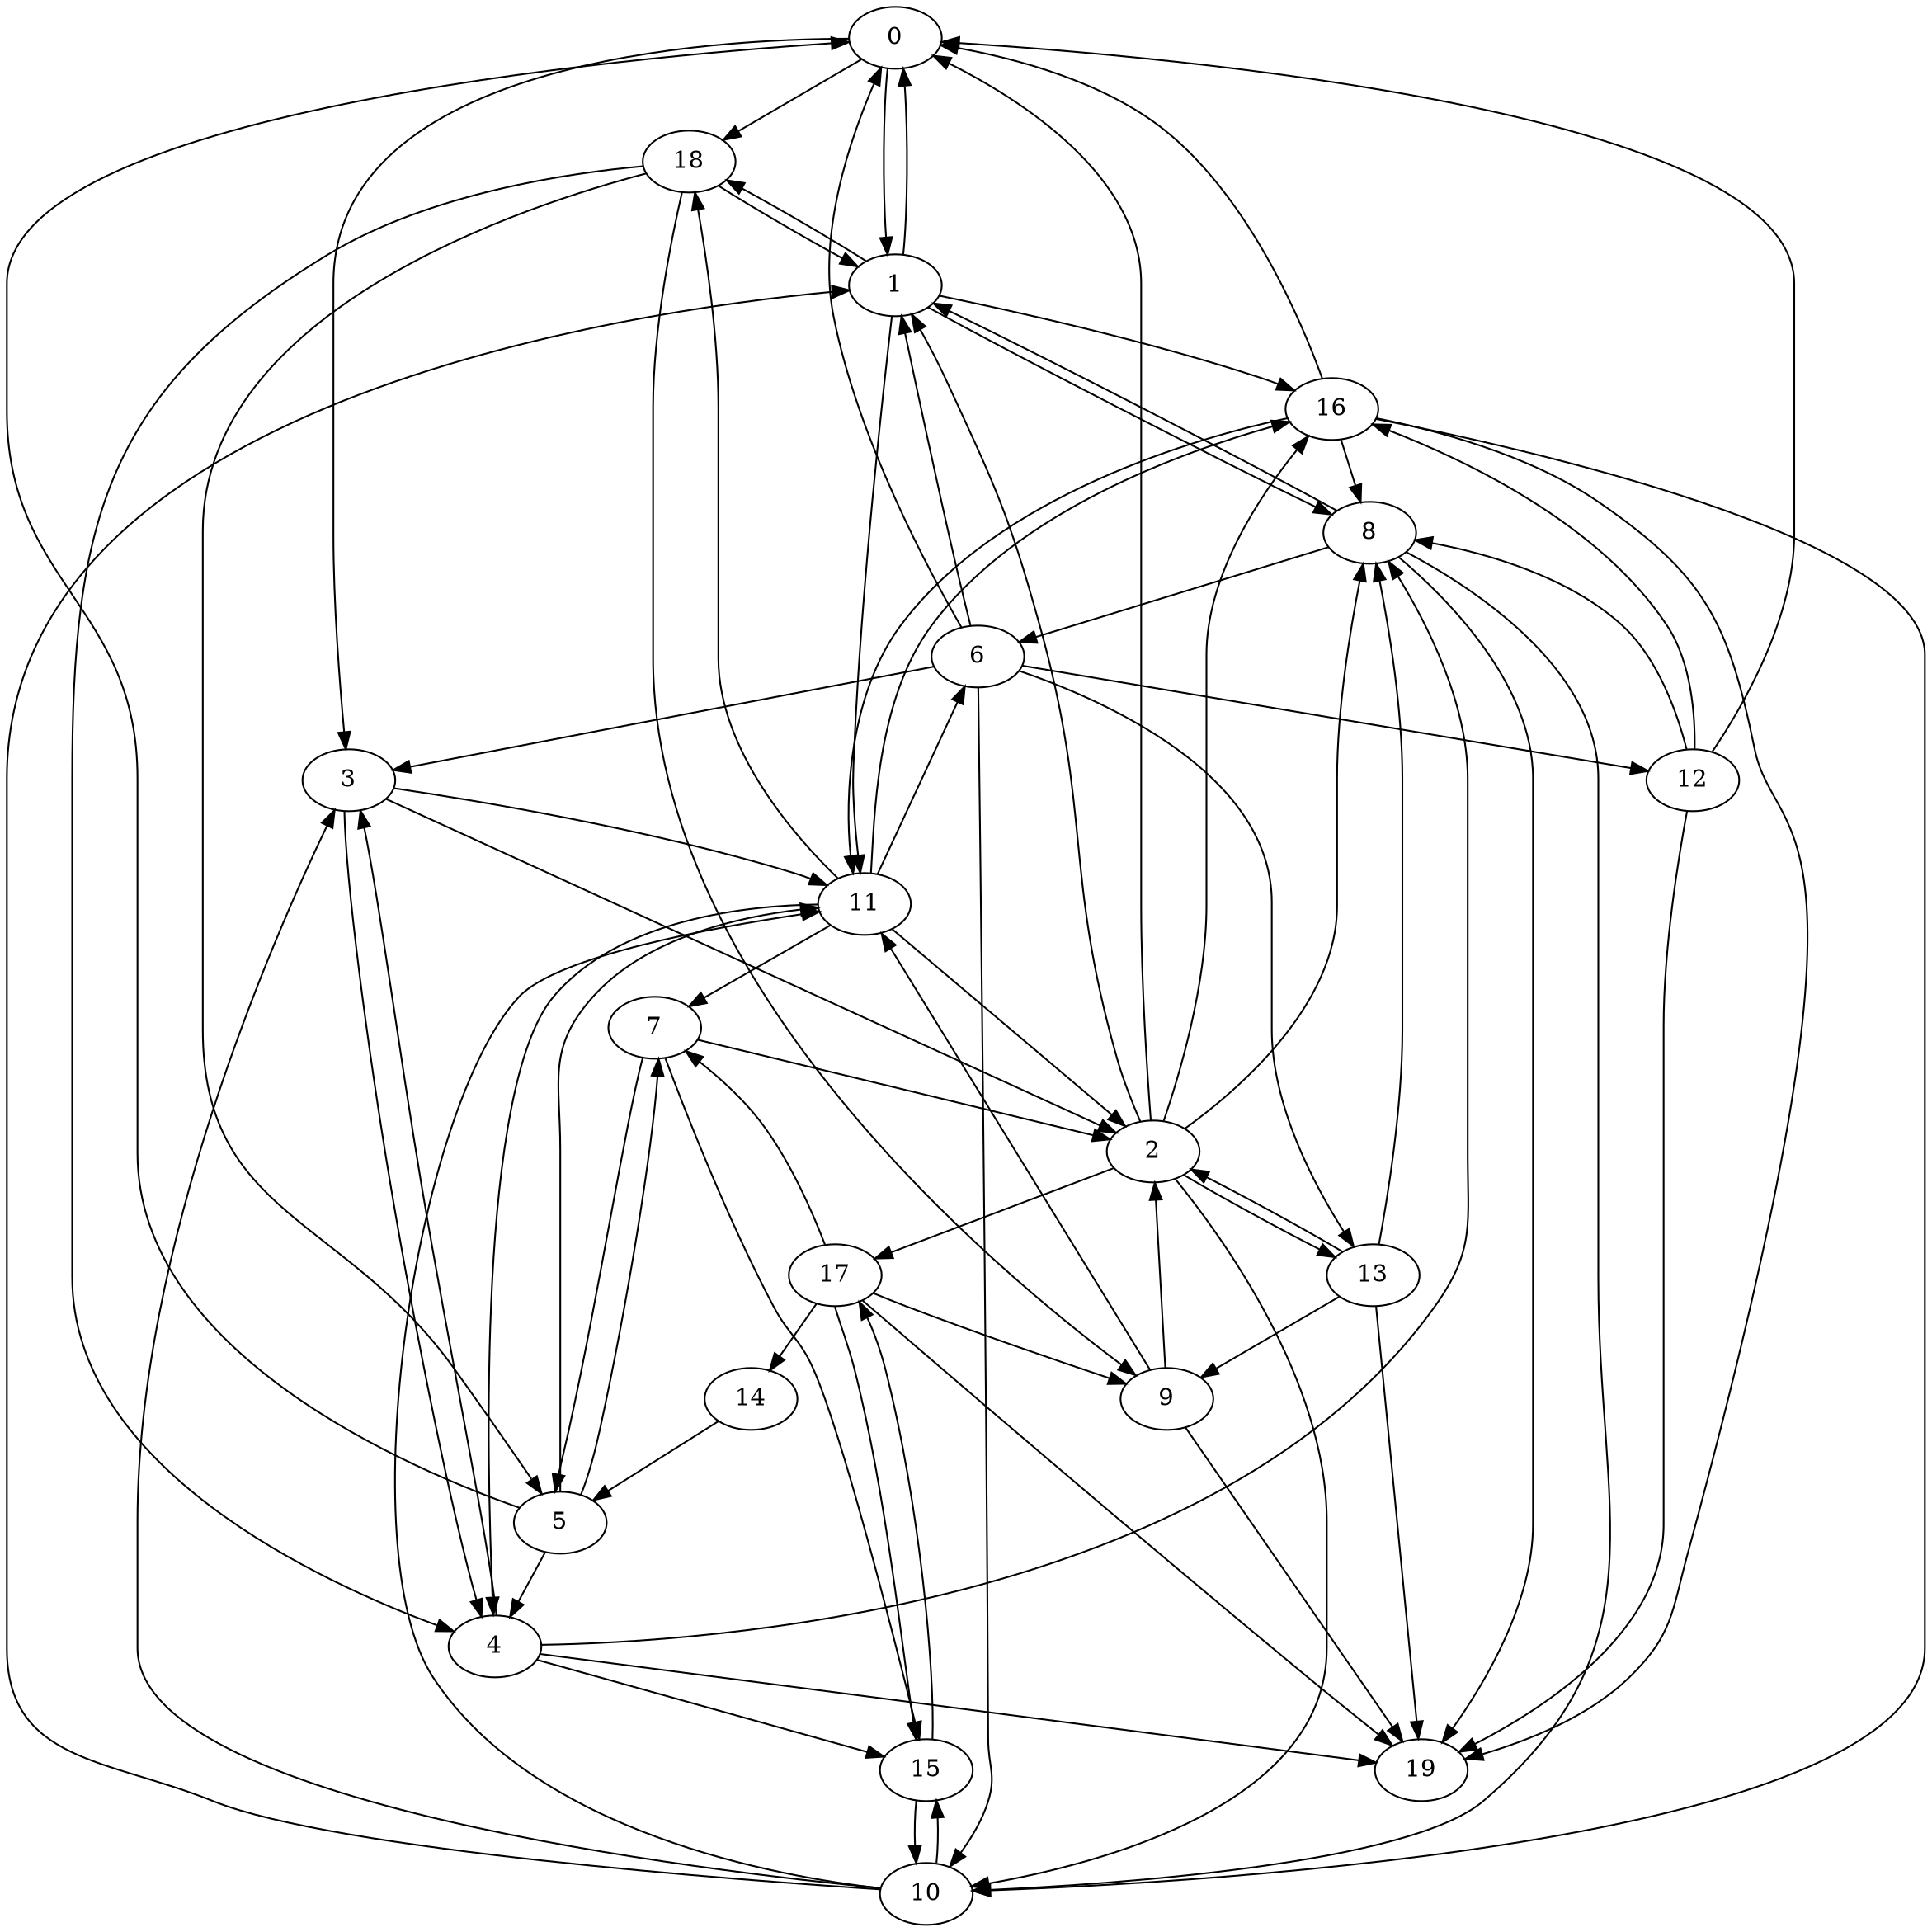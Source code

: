 
digraph {
	0 -> 18;
	0 -> 3;
	0 -> 1;
	1 -> 8;
	1 -> 0;
	1 -> 11;
	1 -> 18;
	1 -> 16;
	2 -> 1;
	2 -> 10;
	2 -> 13;
	2 -> 16;
	2 -> 0;
	2 -> 17;
	2 -> 8;
	3 -> 2;
	3 -> 4;
	3 -> 11;
	4 -> 3;
	4 -> 15;
	4 -> 19;
	4 -> 8;
	5 -> 4;
	5 -> 0;
	5 -> 7;
	5 -> 11;
	6 -> 10;
	6 -> 1;
	6 -> 12;
	6 -> 3;
	6 -> 0;
	6 -> 13;
	7 -> 5;
	7 -> 2;
	7 -> 15;
	8 -> 1;
	8 -> 10;
	8 -> 6;
	8 -> 19;
	9 -> 11;
	9 -> 19;
	9 -> 2;
	10 -> 1;
	10 -> 11;
	10 -> 3;
	10 -> 15;
	11 -> 18;
	11 -> 7;
	11 -> 4;
	11 -> 6;
	11 -> 2;
	11 -> 16;
	12 -> 8;
	12 -> 16;
	12 -> 0;
	12 -> 19;
	13 -> 19;
	13 -> 9;
	13 -> 8;
	13 -> 2;
	14 -> 5;
	15 -> 10;
	15 -> 17;
	16 -> 19;
	16 -> 0;
	16 -> 10;
	16 -> 11;
	16 -> 8;
	17 -> 9;
	17 -> 15;
	17 -> 7;
	17 -> 19;
	17 -> 14;
	18 -> 1;
	18 -> 4;
	18 -> 5;
	18 -> 9;
}